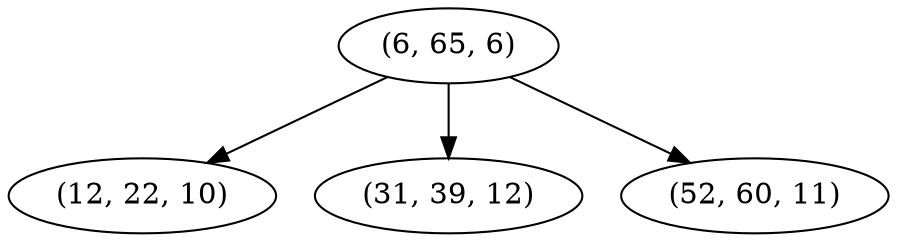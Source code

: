digraph tree {
    "(6, 65, 6)";
    "(12, 22, 10)";
    "(31, 39, 12)";
    "(52, 60, 11)";
    "(6, 65, 6)" -> "(12, 22, 10)";
    "(6, 65, 6)" -> "(31, 39, 12)";
    "(6, 65, 6)" -> "(52, 60, 11)";
}
